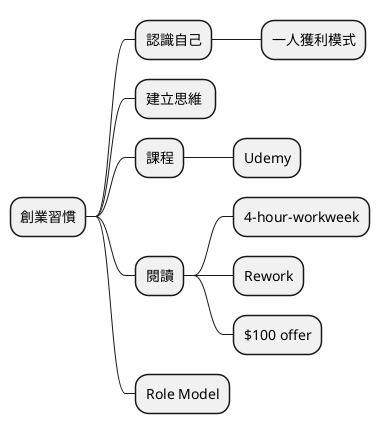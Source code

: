 @startmindmap
* 創業習慣
** 認識自己
*** 一人獲利模式
** 建立思維 
** 課程
*** Udemy
** 閱讀
*** 4-hour-workweek
*** Rework
*** $100 offer
** Role Model

@endmindmap